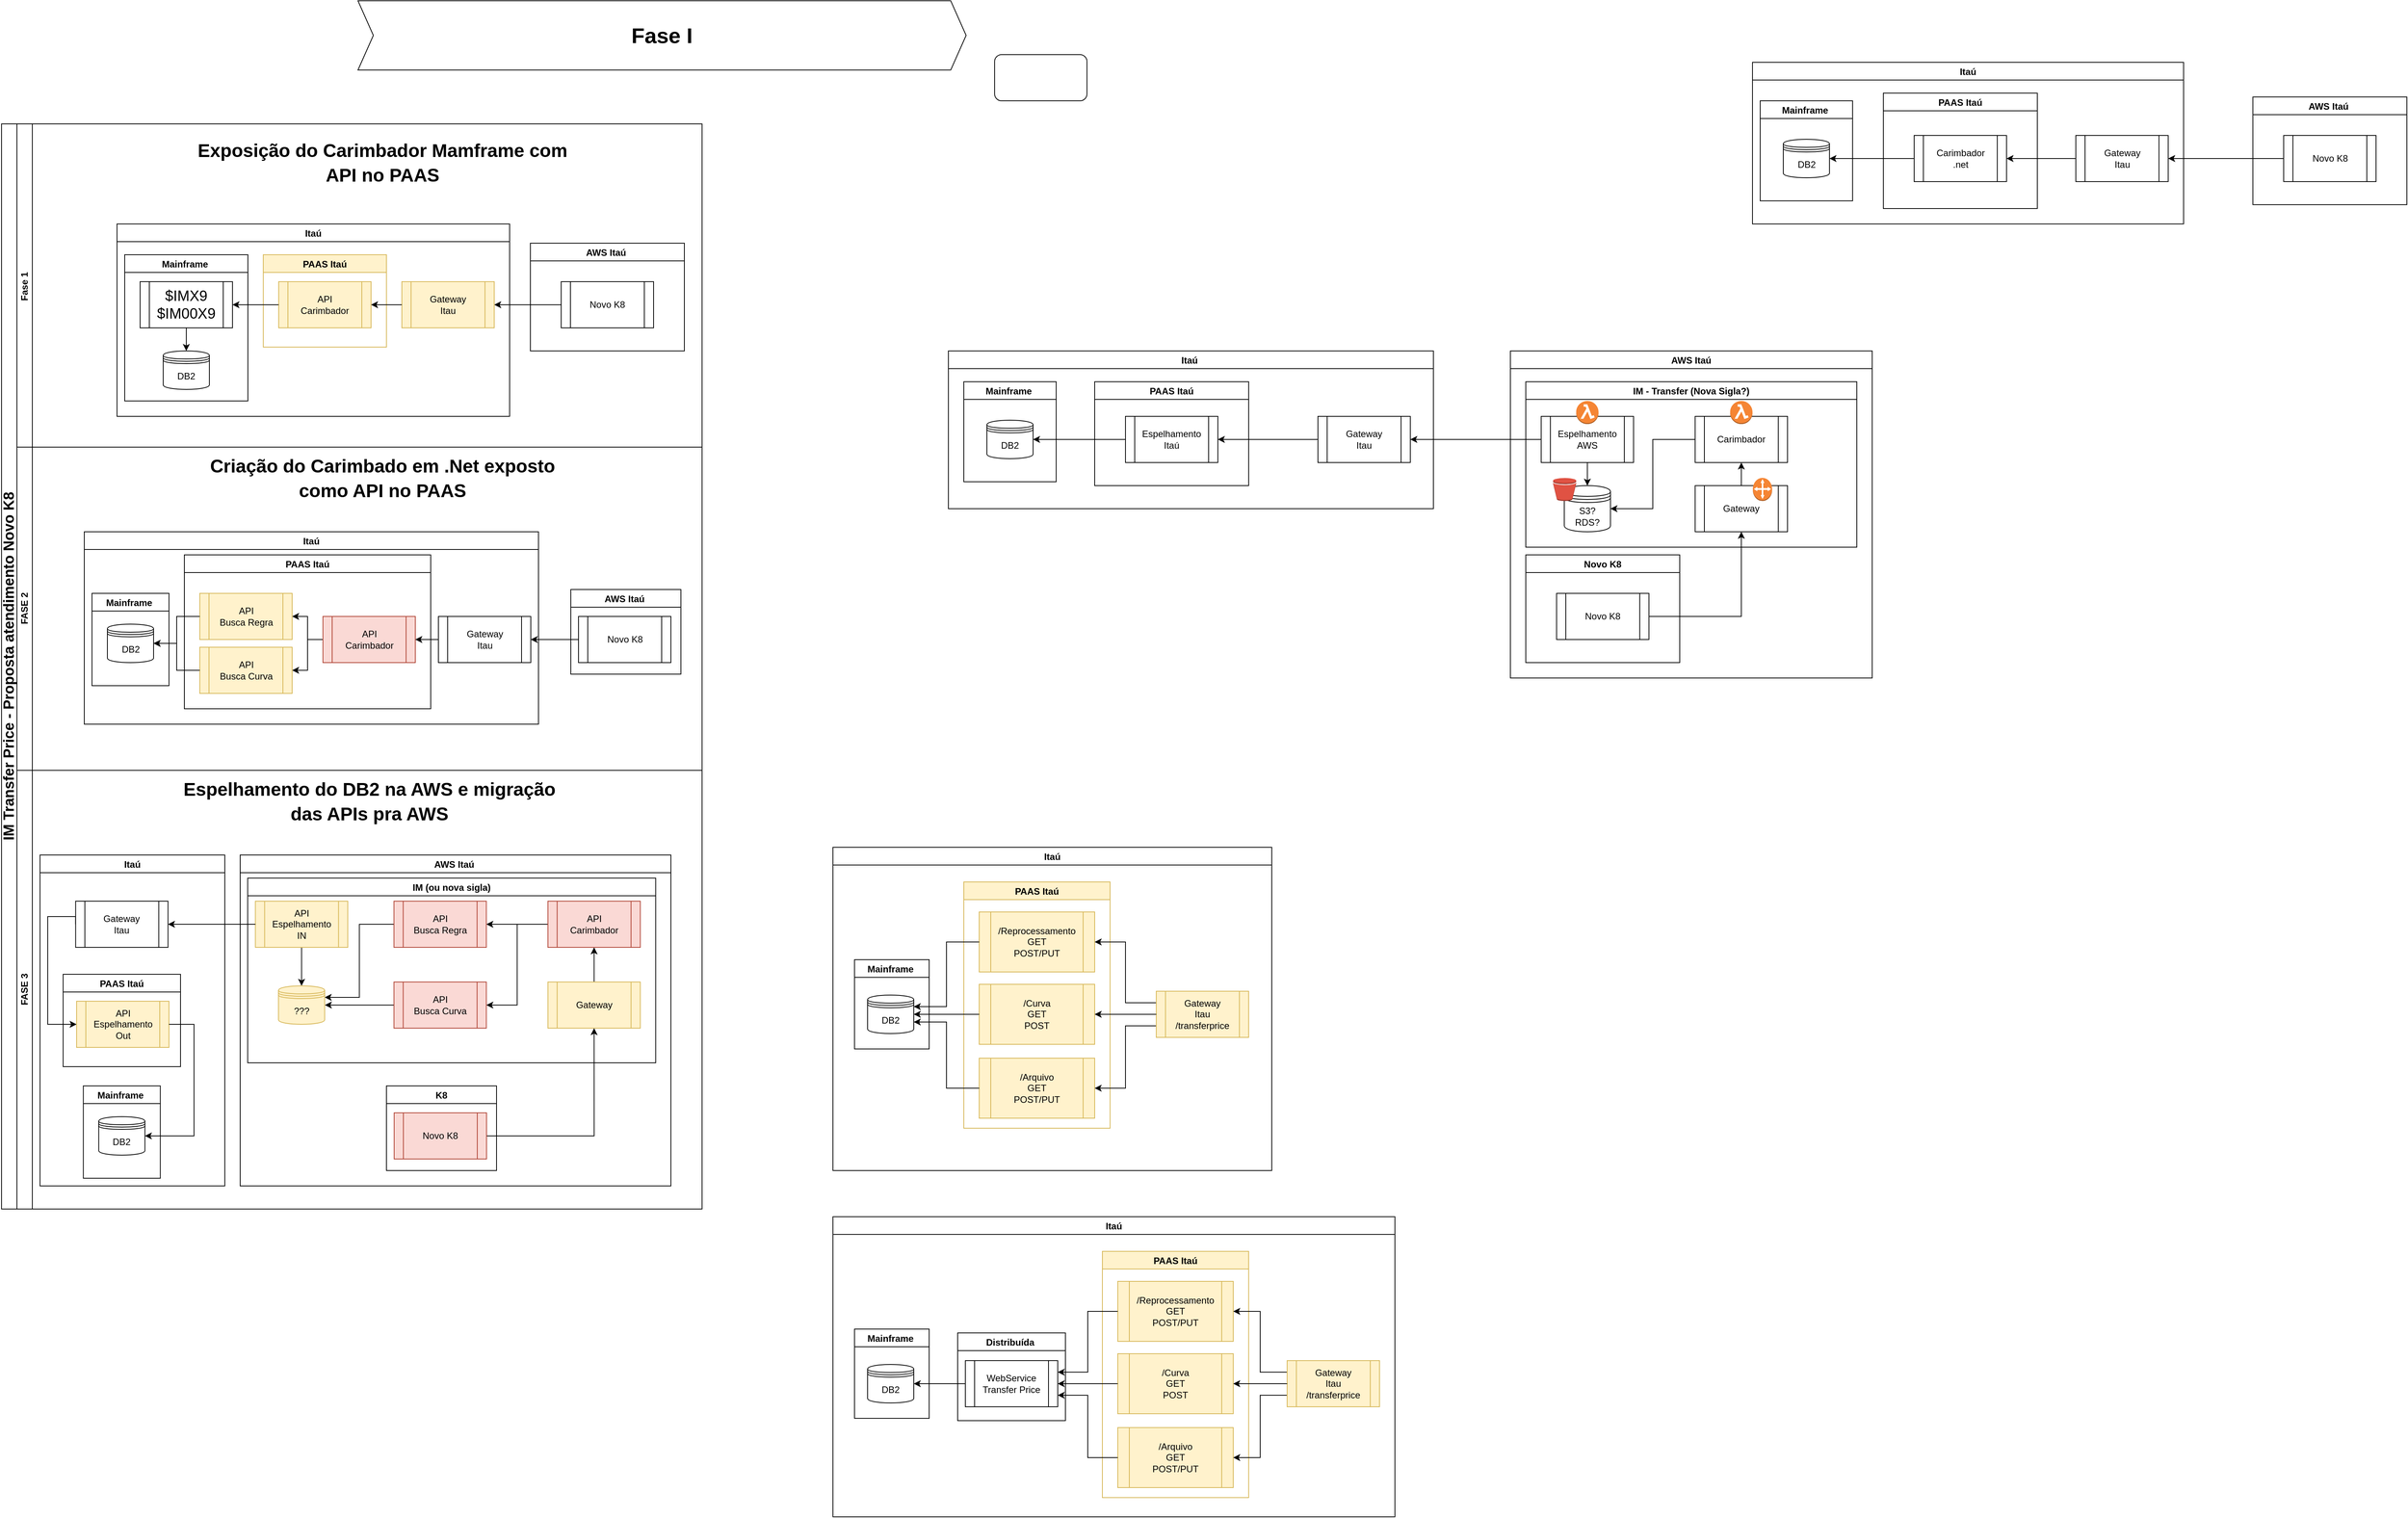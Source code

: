 <mxfile version="13.4.5" type="device"><diagram id="qxXj5DrUBGIvJtIGOTiP" name="Page-1"><mxGraphModel dx="2836" dy="815" grid="1" gridSize="10" guides="1" tooltips="1" connect="1" arrows="1" fold="1" page="1" pageScale="1" pageWidth="827" pageHeight="1169" math="0" shadow="0"><root><mxCell id="0"/><mxCell id="1" parent="0"/><mxCell id="ase-xZ_fW6Bz_fCMkM_F-23" style="edgeStyle=orthogonalEdgeStyle;rounded=0;orthogonalLoop=1;jettySize=auto;html=1;exitX=0;exitY=0.5;exitDx=0;exitDy=0;entryX=1;entryY=0.5;entryDx=0;entryDy=0;" parent="1" source="ase-xZ_fW6Bz_fCMkM_F-20" target="ase-xZ_fW6Bz_fCMkM_F-21" edge="1"><mxGeometry relative="1" as="geometry"/></mxCell><mxCell id="ase-xZ_fW6Bz_fCMkM_F-41" value="AWS Itaú" style="swimlane;" parent="1" vertex="1"><mxGeometry x="670" y="545" width="470" height="425" as="geometry"/></mxCell><mxCell id="ase-xZ_fW6Bz_fCMkM_F-19" value="IM - Transfer (Nova Sigla?)" style="swimlane;startSize=23;" parent="ase-xZ_fW6Bz_fCMkM_F-41" vertex="1"><mxGeometry x="20" y="40" width="430" height="215" as="geometry"/></mxCell><mxCell id="ase-xZ_fW6Bz_fCMkM_F-26" style="edgeStyle=orthogonalEdgeStyle;rounded=0;orthogonalLoop=1;jettySize=auto;html=1;exitX=0.5;exitY=1;exitDx=0;exitDy=0;entryX=0.5;entryY=0;entryDx=0;entryDy=0;" parent="ase-xZ_fW6Bz_fCMkM_F-19" source="ase-xZ_fW6Bz_fCMkM_F-20" target="ase-xZ_fW6Bz_fCMkM_F-22" edge="1"><mxGeometry relative="1" as="geometry"/></mxCell><mxCell id="ase-xZ_fW6Bz_fCMkM_F-20" value="Espelhamento&lt;br&gt;AWS" style="shape=process;whiteSpace=wrap;html=1;backgroundOutline=1;" parent="ase-xZ_fW6Bz_fCMkM_F-19" vertex="1"><mxGeometry x="20" y="45" width="120" height="60" as="geometry"/></mxCell><mxCell id="ase-xZ_fW6Bz_fCMkM_F-22" value="S3?&lt;br&gt;RDS?" style="shape=datastore;whiteSpace=wrap;html=1;" parent="ase-xZ_fW6Bz_fCMkM_F-19" vertex="1"><mxGeometry x="50" y="135" width="60" height="60" as="geometry"/></mxCell><mxCell id="ase-xZ_fW6Bz_fCMkM_F-28" style="edgeStyle=orthogonalEdgeStyle;rounded=0;orthogonalLoop=1;jettySize=auto;html=1;exitX=0;exitY=0.5;exitDx=0;exitDy=0;entryX=1;entryY=0.5;entryDx=0;entryDy=0;" parent="ase-xZ_fW6Bz_fCMkM_F-19" source="ase-xZ_fW6Bz_fCMkM_F-27" target="ase-xZ_fW6Bz_fCMkM_F-22" edge="1"><mxGeometry relative="1" as="geometry"/></mxCell><mxCell id="ase-xZ_fW6Bz_fCMkM_F-27" value="Carimbador" style="shape=process;whiteSpace=wrap;html=1;backgroundOutline=1;" parent="ase-xZ_fW6Bz_fCMkM_F-19" vertex="1"><mxGeometry x="220" y="45" width="120" height="60" as="geometry"/></mxCell><mxCell id="ase-xZ_fW6Bz_fCMkM_F-32" style="edgeStyle=orthogonalEdgeStyle;rounded=0;orthogonalLoop=1;jettySize=auto;html=1;exitX=0.5;exitY=0;exitDx=0;exitDy=0;entryX=0.5;entryY=1;entryDx=0;entryDy=0;" parent="ase-xZ_fW6Bz_fCMkM_F-19" source="ase-xZ_fW6Bz_fCMkM_F-31" target="ase-xZ_fW6Bz_fCMkM_F-27" edge="1"><mxGeometry relative="1" as="geometry"/></mxCell><mxCell id="ase-xZ_fW6Bz_fCMkM_F-31" value="Gateway" style="shape=process;whiteSpace=wrap;html=1;backgroundOutline=1;" parent="ase-xZ_fW6Bz_fCMkM_F-19" vertex="1"><mxGeometry x="220" y="135" width="120" height="60" as="geometry"/></mxCell><mxCell id="ase-xZ_fW6Bz_fCMkM_F-35" value="" style="outlineConnect=0;dashed=0;verticalLabelPosition=bottom;verticalAlign=top;align=center;html=1;shape=mxgraph.aws3.lambda_function;fillColor=#F58534;gradientColor=none;" parent="ase-xZ_fW6Bz_fCMkM_F-19" vertex="1"><mxGeometry x="65.5" y="25" width="29" height="30" as="geometry"/></mxCell><mxCell id="ase-xZ_fW6Bz_fCMkM_F-37" value="" style="outlineConnect=0;dashed=0;verticalLabelPosition=bottom;verticalAlign=top;align=center;html=1;shape=mxgraph.aws3.lambda_function;fillColor=#F58534;gradientColor=none;" parent="ase-xZ_fW6Bz_fCMkM_F-19" vertex="1"><mxGeometry x="265.5" y="25" width="29" height="30" as="geometry"/></mxCell><mxCell id="ase-xZ_fW6Bz_fCMkM_F-38" value="" style="outlineConnect=0;dashed=0;verticalLabelPosition=bottom;verticalAlign=top;align=center;html=1;shape=mxgraph.aws3.bucket;fillColor=#E05243;gradientColor=none;" parent="ase-xZ_fW6Bz_fCMkM_F-19" vertex="1"><mxGeometry x="35.5" y="125" width="30" height="30" as="geometry"/></mxCell><mxCell id="ase-xZ_fW6Bz_fCMkM_F-39" value="" style="outlineConnect=0;dashed=0;verticalLabelPosition=bottom;verticalAlign=top;align=center;html=1;shape=mxgraph.aws3.customer_gateway;fillColor=#F58534;gradientColor=none;" parent="ase-xZ_fW6Bz_fCMkM_F-19" vertex="1"><mxGeometry x="295" y="125" width="25" height="30" as="geometry"/></mxCell><mxCell id="ase-xZ_fW6Bz_fCMkM_F-29" value="Novo K8" style="swimlane;startSize=23;" parent="ase-xZ_fW6Bz_fCMkM_F-41" vertex="1"><mxGeometry x="20" y="265" width="200" height="140" as="geometry"/></mxCell><mxCell id="ase-xZ_fW6Bz_fCMkM_F-30" value="Novo K8" style="shape=process;whiteSpace=wrap;html=1;backgroundOutline=1;" parent="ase-xZ_fW6Bz_fCMkM_F-29" vertex="1"><mxGeometry x="40" y="50" width="120" height="60" as="geometry"/></mxCell><mxCell id="ase-xZ_fW6Bz_fCMkM_F-34" style="edgeStyle=orthogonalEdgeStyle;rounded=0;orthogonalLoop=1;jettySize=auto;html=1;exitX=1;exitY=0.5;exitDx=0;exitDy=0;entryX=0.5;entryY=1;entryDx=0;entryDy=0;" parent="ase-xZ_fW6Bz_fCMkM_F-41" source="ase-xZ_fW6Bz_fCMkM_F-30" target="ase-xZ_fW6Bz_fCMkM_F-31" edge="1"><mxGeometry relative="1" as="geometry"/></mxCell><mxCell id="ase-xZ_fW6Bz_fCMkM_F-42" value="Itaú " style="swimlane;" parent="1" vertex="1"><mxGeometry x="-60" y="545" width="630" height="205" as="geometry"/></mxCell><mxCell id="ase-xZ_fW6Bz_fCMkM_F-15" value="Mainframe " style="swimlane;" parent="ase-xZ_fW6Bz_fCMkM_F-42" vertex="1"><mxGeometry x="20" y="40" width="120" height="130" as="geometry"/></mxCell><mxCell id="ase-xZ_fW6Bz_fCMkM_F-16" value="DB2" style="shape=datastore;whiteSpace=wrap;html=1;" parent="ase-xZ_fW6Bz_fCMkM_F-15" vertex="1"><mxGeometry x="30" y="50" width="60" height="50" as="geometry"/></mxCell><mxCell id="ase-xZ_fW6Bz_fCMkM_F-17" value="PAAS Itaú" style="swimlane;" parent="ase-xZ_fW6Bz_fCMkM_F-42" vertex="1"><mxGeometry x="190" y="40" width="200" height="135" as="geometry"/></mxCell><mxCell id="ase-xZ_fW6Bz_fCMkM_F-18" value="Espelhamento&lt;br&gt;Itaú" style="shape=process;whiteSpace=wrap;html=1;backgroundOutline=1;" parent="ase-xZ_fW6Bz_fCMkM_F-17" vertex="1"><mxGeometry x="40" y="45" width="120" height="60" as="geometry"/></mxCell><mxCell id="ase-xZ_fW6Bz_fCMkM_F-24" style="edgeStyle=orthogonalEdgeStyle;rounded=0;orthogonalLoop=1;jettySize=auto;html=1;exitX=0;exitY=0.5;exitDx=0;exitDy=0;entryX=1;entryY=0.5;entryDx=0;entryDy=0;" parent="ase-xZ_fW6Bz_fCMkM_F-42" source="ase-xZ_fW6Bz_fCMkM_F-21" target="ase-xZ_fW6Bz_fCMkM_F-18" edge="1"><mxGeometry relative="1" as="geometry"/></mxCell><mxCell id="ase-xZ_fW6Bz_fCMkM_F-21" value="Gateway &lt;br&gt;Itau" style="shape=process;whiteSpace=wrap;html=1;backgroundOutline=1;" parent="ase-xZ_fW6Bz_fCMkM_F-42" vertex="1"><mxGeometry x="480" y="85" width="120" height="60" as="geometry"/></mxCell><mxCell id="ase-xZ_fW6Bz_fCMkM_F-25" style="edgeStyle=orthogonalEdgeStyle;rounded=0;orthogonalLoop=1;jettySize=auto;html=1;exitX=0;exitY=0.5;exitDx=0;exitDy=0;entryX=1;entryY=0.5;entryDx=0;entryDy=0;" parent="ase-xZ_fW6Bz_fCMkM_F-42" source="ase-xZ_fW6Bz_fCMkM_F-18" target="ase-xZ_fW6Bz_fCMkM_F-16" edge="1"><mxGeometry relative="1" as="geometry"/></mxCell><mxCell id="V8Vh7S_XapaVbMAvemUo-1" value="Fase I" style="shape=step;perimeter=stepPerimeter;whiteSpace=wrap;html=1;fixedSize=1;fontSize=28;fontStyle=1" vertex="1" parent="1"><mxGeometry x="-827" y="90" width="790" height="90" as="geometry"/></mxCell><mxCell id="V8Vh7S_XapaVbMAvemUo-7" value="" style="rounded=1;whiteSpace=wrap;html=1;fontSize=19;" vertex="1" parent="1"><mxGeometry y="160" width="120" height="60" as="geometry"/></mxCell><mxCell id="V8Vh7S_XapaVbMAvemUo-9" value="Itaú" style="swimlane;" vertex="1" parent="1"><mxGeometry x="984.5" y="170" width="560" height="210" as="geometry"><mxRectangle x="90" y="270" width="50" height="23" as="alternateBounds"/></mxGeometry></mxCell><mxCell id="V8Vh7S_XapaVbMAvemUo-10" value="Mainframe " style="swimlane;" vertex="1" parent="V8Vh7S_XapaVbMAvemUo-9"><mxGeometry x="10" y="50" width="120" height="130" as="geometry"/></mxCell><mxCell id="V8Vh7S_XapaVbMAvemUo-11" value="DB2" style="shape=datastore;whiteSpace=wrap;html=1;" vertex="1" parent="V8Vh7S_XapaVbMAvemUo-10"><mxGeometry x="30" y="50" width="60" height="50" as="geometry"/></mxCell><mxCell id="V8Vh7S_XapaVbMAvemUo-12" value="PAAS Itaú" style="swimlane;" vertex="1" parent="V8Vh7S_XapaVbMAvemUo-9"><mxGeometry x="170" y="40" width="200" height="150" as="geometry"/></mxCell><mxCell id="V8Vh7S_XapaVbMAvemUo-13" value="Carimbador &lt;br&gt;.net" style="shape=process;whiteSpace=wrap;html=1;backgroundOutline=1;" vertex="1" parent="V8Vh7S_XapaVbMAvemUo-12"><mxGeometry x="40" y="55" width="120" height="60" as="geometry"/></mxCell><mxCell id="V8Vh7S_XapaVbMAvemUo-14" style="edgeStyle=orthogonalEdgeStyle;rounded=0;orthogonalLoop=1;jettySize=auto;html=1;exitX=0;exitY=0.5;exitDx=0;exitDy=0;entryX=1;entryY=0.5;entryDx=0;entryDy=0;" edge="1" parent="V8Vh7S_XapaVbMAvemUo-9" source="V8Vh7S_XapaVbMAvemUo-13" target="V8Vh7S_XapaVbMAvemUo-11"><mxGeometry relative="1" as="geometry"/></mxCell><mxCell id="V8Vh7S_XapaVbMAvemUo-15" style="edgeStyle=orthogonalEdgeStyle;rounded=0;orthogonalLoop=1;jettySize=auto;html=1;exitX=0;exitY=0.5;exitDx=0;exitDy=0;" edge="1" parent="V8Vh7S_XapaVbMAvemUo-9" source="V8Vh7S_XapaVbMAvemUo-16" target="V8Vh7S_XapaVbMAvemUo-13"><mxGeometry relative="1" as="geometry"/></mxCell><mxCell id="V8Vh7S_XapaVbMAvemUo-16" value="Gateway &lt;br&gt;Itau" style="shape=process;whiteSpace=wrap;html=1;backgroundOutline=1;" vertex="1" parent="V8Vh7S_XapaVbMAvemUo-9"><mxGeometry x="420" y="95" width="120" height="60" as="geometry"/></mxCell><mxCell id="V8Vh7S_XapaVbMAvemUo-17" value="AWS Itaú " style="swimlane;startSize=23;" vertex="1" parent="1"><mxGeometry x="1634.5" y="215" width="200" height="140" as="geometry"/></mxCell><mxCell id="V8Vh7S_XapaVbMAvemUo-18" value="Novo K8" style="shape=process;whiteSpace=wrap;html=1;backgroundOutline=1;" vertex="1" parent="V8Vh7S_XapaVbMAvemUo-17"><mxGeometry x="40" y="50" width="120" height="60" as="geometry"/></mxCell><mxCell id="V8Vh7S_XapaVbMAvemUo-19" style="edgeStyle=orthogonalEdgeStyle;rounded=0;orthogonalLoop=1;jettySize=auto;html=1;exitX=0;exitY=0.5;exitDx=0;exitDy=0;entryX=1;entryY=0.5;entryDx=0;entryDy=0;" edge="1" source="V8Vh7S_XapaVbMAvemUo-18" target="V8Vh7S_XapaVbMAvemUo-16" parent="1"><mxGeometry relative="1" as="geometry"/></mxCell><mxCell id="V8Vh7S_XapaVbMAvemUo-3" value="IM Transfer Price - Proposta atendimento Novo K8" style="swimlane;html=1;childLayout=stackLayout;resizeParent=1;resizeParentMax=0;horizontal=0;startSize=20;horizontalStack=0;fontSize=19;" vertex="1" parent="1"><mxGeometry x="-1290" y="250" width="910" height="1410" as="geometry"><mxRectangle x="-650" y="200" width="40" height="480" as="alternateBounds"/></mxGeometry></mxCell><mxCell id="V8Vh7S_XapaVbMAvemUo-4" value="Fase 1&amp;nbsp;" style="swimlane;html=1;startSize=20;horizontal=0;" vertex="1" parent="V8Vh7S_XapaVbMAvemUo-3"><mxGeometry x="20" width="890" height="420" as="geometry"><mxRectangle x="20" width="950" height="20" as="alternateBounds"/></mxGeometry></mxCell><mxCell id="V8Vh7S_XapaVbMAvemUo-37" style="edgeStyle=orthogonalEdgeStyle;rounded=0;orthogonalLoop=1;jettySize=auto;html=1;exitX=0;exitY=0.5;exitDx=0;exitDy=0;entryX=1;entryY=0.5;entryDx=0;entryDy=0;" edge="1" source="V8Vh7S_XapaVbMAvemUo-39" target="V8Vh7S_XapaVbMAvemUo-41" parent="V8Vh7S_XapaVbMAvemUo-4"><mxGeometry relative="1" as="geometry"/></mxCell><mxCell id="V8Vh7S_XapaVbMAvemUo-50" value="&lt;font style=&quot;font-size: 24px&quot;&gt;&lt;span style=&quot;font-weight: 700 ; background-color: rgb(255 , 255 , 255)&quot;&gt;Exposição do Carimbador Mamframe&amp;nbsp;&lt;/span&gt;&lt;span style=&quot;font-weight: 700 ; background-color: rgb(255 , 255 , 255)&quot;&gt;com API no PAAS&lt;/span&gt;&lt;/font&gt;" style="text;html=1;strokeColor=none;fillColor=none;align=center;verticalAlign=middle;whiteSpace=wrap;rounded=0;fontSize=26;" vertex="1" parent="V8Vh7S_XapaVbMAvemUo-4"><mxGeometry x="220" y="40" width="510" height="20" as="geometry"/></mxCell><mxCell id="V8Vh7S_XapaVbMAvemUo-40" value="Itaú" style="swimlane;" vertex="1" parent="V8Vh7S_XapaVbMAvemUo-4"><mxGeometry x="130" y="130" width="510" height="250" as="geometry"><mxRectangle x="90" y="270" width="50" height="23" as="alternateBounds"/></mxGeometry></mxCell><mxCell id="V8Vh7S_XapaVbMAvemUo-41" value="Gateway &lt;br&gt;Itau" style="shape=process;whiteSpace=wrap;html=1;backgroundOutline=1;fillColor=#fff2cc;strokeColor=#d6b656;" vertex="1" parent="V8Vh7S_XapaVbMAvemUo-40"><mxGeometry x="370" y="75" width="120" height="60" as="geometry"/></mxCell><mxCell id="V8Vh7S_XapaVbMAvemUo-42" value="PAAS Itaú" style="swimlane;fillColor=#fff2cc;strokeColor=#d6b656;" vertex="1" parent="V8Vh7S_XapaVbMAvemUo-40"><mxGeometry x="190" y="40" width="160" height="120" as="geometry"/></mxCell><mxCell id="V8Vh7S_XapaVbMAvemUo-43" value="API &lt;br&gt;Carimbador" style="shape=process;whiteSpace=wrap;html=1;backgroundOutline=1;fillColor=#fff2cc;strokeColor=#d6b656;" vertex="1" parent="V8Vh7S_XapaVbMAvemUo-42"><mxGeometry x="20" y="35" width="120" height="60" as="geometry"/></mxCell><mxCell id="V8Vh7S_XapaVbMAvemUo-44" value="Mainframe " style="swimlane;" vertex="1" parent="V8Vh7S_XapaVbMAvemUo-40"><mxGeometry x="10" y="40" width="160" height="190" as="geometry"/></mxCell><mxCell id="V8Vh7S_XapaVbMAvemUo-45" style="edgeStyle=orthogonalEdgeStyle;rounded=0;orthogonalLoop=1;jettySize=auto;html=1;exitX=0.5;exitY=1;exitDx=0;exitDy=0;entryX=0.5;entryY=0;entryDx=0;entryDy=0;fontSize=19;" edge="1" parent="V8Vh7S_XapaVbMAvemUo-44" source="V8Vh7S_XapaVbMAvemUo-46" target="V8Vh7S_XapaVbMAvemUo-47"><mxGeometry relative="1" as="geometry"/></mxCell><mxCell id="V8Vh7S_XapaVbMAvemUo-46" value="$IMX9&lt;br&gt;$IM00X9" style="shape=process;whiteSpace=wrap;html=1;backgroundOutline=1;fontSize=19;" vertex="1" parent="V8Vh7S_XapaVbMAvemUo-44"><mxGeometry x="20" y="35" width="120" height="60" as="geometry"/></mxCell><mxCell id="V8Vh7S_XapaVbMAvemUo-47" value="DB2" style="shape=datastore;whiteSpace=wrap;html=1;" vertex="1" parent="V8Vh7S_XapaVbMAvemUo-44"><mxGeometry x="50" y="125" width="60" height="50" as="geometry"/></mxCell><mxCell id="V8Vh7S_XapaVbMAvemUo-48" style="edgeStyle=orthogonalEdgeStyle;rounded=0;orthogonalLoop=1;jettySize=auto;html=1;exitX=0;exitY=0.5;exitDx=0;exitDy=0;entryX=1;entryY=0.5;entryDx=0;entryDy=0;" edge="1" parent="V8Vh7S_XapaVbMAvemUo-40" source="V8Vh7S_XapaVbMAvemUo-43" target="V8Vh7S_XapaVbMAvemUo-46"><mxGeometry relative="1" as="geometry"/></mxCell><mxCell id="V8Vh7S_XapaVbMAvemUo-49" style="edgeStyle=orthogonalEdgeStyle;rounded=0;orthogonalLoop=1;jettySize=auto;html=1;exitX=0;exitY=0.5;exitDx=0;exitDy=0;" edge="1" parent="V8Vh7S_XapaVbMAvemUo-40" source="V8Vh7S_XapaVbMAvemUo-41" target="V8Vh7S_XapaVbMAvemUo-43"><mxGeometry relative="1" as="geometry"/></mxCell><mxCell id="V8Vh7S_XapaVbMAvemUo-38" value="AWS Itaú " style="swimlane;startSize=23;" vertex="1" parent="V8Vh7S_XapaVbMAvemUo-4"><mxGeometry x="667" y="155" width="200" height="140" as="geometry"/></mxCell><mxCell id="V8Vh7S_XapaVbMAvemUo-39" value="Novo K8" style="shape=process;whiteSpace=wrap;html=1;backgroundOutline=1;" vertex="1" parent="V8Vh7S_XapaVbMAvemUo-38"><mxGeometry x="40" y="50" width="120" height="60" as="geometry"/></mxCell><mxCell id="V8Vh7S_XapaVbMAvemUo-5" value="FASE 2" style="swimlane;html=1;startSize=20;horizontal=0;" vertex="1" parent="V8Vh7S_XapaVbMAvemUo-3"><mxGeometry x="20" y="420" width="890" height="420" as="geometry"/></mxCell><mxCell id="V8Vh7S_XapaVbMAvemUo-22" value="&lt;span style=&quot;font-size: 24px ; background-color: rgb(255 , 255 , 255)&quot;&gt;&lt;b&gt;Criação do Carimbado em .Net exposto como API no PAAS&lt;/b&gt;&lt;/span&gt;" style="text;html=1;strokeColor=none;fillColor=none;align=center;verticalAlign=middle;whiteSpace=wrap;rounded=0;fontSize=26;" vertex="1" parent="V8Vh7S_XapaVbMAvemUo-5"><mxGeometry x="220" y="30" width="510" height="20" as="geometry"/></mxCell><mxCell id="ase-xZ_fW6Bz_fCMkM_F-14" style="edgeStyle=orthogonalEdgeStyle;rounded=0;orthogonalLoop=1;jettySize=auto;html=1;exitX=0;exitY=0.5;exitDx=0;exitDy=0;entryX=1;entryY=0.5;entryDx=0;entryDy=0;" parent="V8Vh7S_XapaVbMAvemUo-5" source="ase-xZ_fW6Bz_fCMkM_F-13" target="ase-xZ_fW6Bz_fCMkM_F-9" edge="1"><mxGeometry relative="1" as="geometry"/></mxCell><mxCell id="ase-xZ_fW6Bz_fCMkM_F-11" value="Itaú" style="swimlane;" parent="V8Vh7S_XapaVbMAvemUo-5" vertex="1"><mxGeometry x="87.5" y="110" width="590" height="250" as="geometry"><mxRectangle x="90" y="270" width="50" height="23" as="alternateBounds"/></mxGeometry></mxCell><mxCell id="ase-xZ_fW6Bz_fCMkM_F-5" value="PAAS Itaú" style="swimlane;" parent="ase-xZ_fW6Bz_fCMkM_F-11" vertex="1"><mxGeometry x="130" y="30" width="320" height="200" as="geometry"/></mxCell><mxCell id="V8Vh7S_XapaVbMAvemUo-53" style="edgeStyle=orthogonalEdgeStyle;rounded=0;orthogonalLoop=1;jettySize=auto;html=1;entryX=1;entryY=0.5;entryDx=0;entryDy=0;fontSize=12;exitX=0;exitY=0.5;exitDx=0;exitDy=0;" edge="1" parent="ase-xZ_fW6Bz_fCMkM_F-5" source="ase-xZ_fW6Bz_fCMkM_F-1" target="V8Vh7S_XapaVbMAvemUo-51"><mxGeometry relative="1" as="geometry"><mxPoint x="160" y="110" as="sourcePoint"/></mxGeometry></mxCell><mxCell id="V8Vh7S_XapaVbMAvemUo-57" style="edgeStyle=orthogonalEdgeStyle;rounded=0;orthogonalLoop=1;jettySize=auto;html=1;exitX=0;exitY=0.5;exitDx=0;exitDy=0;entryX=1;entryY=0.5;entryDx=0;entryDy=0;fontSize=12;" edge="1" parent="ase-xZ_fW6Bz_fCMkM_F-5" source="ase-xZ_fW6Bz_fCMkM_F-1" target="V8Vh7S_XapaVbMAvemUo-52"><mxGeometry relative="1" as="geometry"/></mxCell><mxCell id="V8Vh7S_XapaVbMAvemUo-51" value="API&lt;br&gt;Busca Regra" style="shape=process;whiteSpace=wrap;html=1;backgroundOutline=1;fontSize=12;fillColor=#fff2cc;strokeColor=#d6b656;" vertex="1" parent="ase-xZ_fW6Bz_fCMkM_F-5"><mxGeometry x="20" y="50" width="120" height="60" as="geometry"/></mxCell><mxCell id="ase-xZ_fW6Bz_fCMkM_F-1" value="API &lt;br&gt;Carimbador" style="shape=process;whiteSpace=wrap;html=1;backgroundOutline=1;fillColor=#fad9d5;strokeColor=#ae4132;" parent="ase-xZ_fW6Bz_fCMkM_F-5" vertex="1"><mxGeometry x="180" y="80" width="120" height="60" as="geometry"/></mxCell><mxCell id="V8Vh7S_XapaVbMAvemUo-52" value="API&lt;br&gt;Busca Curva" style="shape=process;whiteSpace=wrap;html=1;backgroundOutline=1;fontSize=12;fillColor=#fff2cc;strokeColor=#d6b656;" vertex="1" parent="ase-xZ_fW6Bz_fCMkM_F-5"><mxGeometry x="20" y="120" width="120" height="60" as="geometry"/></mxCell><mxCell id="ase-xZ_fW6Bz_fCMkM_F-10" style="edgeStyle=orthogonalEdgeStyle;rounded=0;orthogonalLoop=1;jettySize=auto;html=1;exitX=0;exitY=0.5;exitDx=0;exitDy=0;entryX=1;entryY=0.5;entryDx=0;entryDy=0;" parent="ase-xZ_fW6Bz_fCMkM_F-11" source="ase-xZ_fW6Bz_fCMkM_F-9" target="ase-xZ_fW6Bz_fCMkM_F-1" edge="1"><mxGeometry relative="1" as="geometry"/></mxCell><mxCell id="ase-xZ_fW6Bz_fCMkM_F-4" value="Mainframe " style="swimlane;" parent="ase-xZ_fW6Bz_fCMkM_F-11" vertex="1"><mxGeometry x="10" y="80" width="100" height="120" as="geometry"/></mxCell><mxCell id="ase-xZ_fW6Bz_fCMkM_F-3" value="DB2" style="shape=datastore;whiteSpace=wrap;html=1;" parent="ase-xZ_fW6Bz_fCMkM_F-4" vertex="1"><mxGeometry x="20" y="40" width="60" height="50" as="geometry"/></mxCell><mxCell id="V8Vh7S_XapaVbMAvemUo-54" style="edgeStyle=orthogonalEdgeStyle;rounded=0;orthogonalLoop=1;jettySize=auto;html=1;exitX=0;exitY=0.5;exitDx=0;exitDy=0;entryX=1;entryY=0.5;entryDx=0;entryDy=0;fontSize=12;" edge="1" parent="ase-xZ_fW6Bz_fCMkM_F-11" source="V8Vh7S_XapaVbMAvemUo-51" target="ase-xZ_fW6Bz_fCMkM_F-3"><mxGeometry relative="1" as="geometry"/></mxCell><mxCell id="V8Vh7S_XapaVbMAvemUo-55" style="edgeStyle=orthogonalEdgeStyle;rounded=0;orthogonalLoop=1;jettySize=auto;html=1;exitX=0;exitY=0.5;exitDx=0;exitDy=0;fontSize=12;entryX=1;entryY=0.5;entryDx=0;entryDy=0;" edge="1" parent="ase-xZ_fW6Bz_fCMkM_F-11" source="V8Vh7S_XapaVbMAvemUo-52" target="ase-xZ_fW6Bz_fCMkM_F-3"><mxGeometry relative="1" as="geometry"><mxPoint x="70" y="140" as="targetPoint"/></mxGeometry></mxCell><mxCell id="ase-xZ_fW6Bz_fCMkM_F-9" value="Gateway &lt;br&gt;Itau" style="shape=process;whiteSpace=wrap;html=1;backgroundOutline=1;" parent="ase-xZ_fW6Bz_fCMkM_F-11" vertex="1"><mxGeometry x="460" y="110" width="120" height="60" as="geometry"/></mxCell><mxCell id="ase-xZ_fW6Bz_fCMkM_F-12" value="AWS Itaú " style="swimlane;startSize=23;" parent="V8Vh7S_XapaVbMAvemUo-5" vertex="1"><mxGeometry x="719.5" y="185" width="143" height="110" as="geometry"/></mxCell><mxCell id="ase-xZ_fW6Bz_fCMkM_F-13" value="Novo K8" style="shape=process;whiteSpace=wrap;html=1;backgroundOutline=1;" parent="ase-xZ_fW6Bz_fCMkM_F-12" vertex="1"><mxGeometry x="10" y="35" width="120" height="60" as="geometry"/></mxCell><mxCell id="V8Vh7S_XapaVbMAvemUo-6" value="FASE 3" style="swimlane;html=1;startSize=20;horizontal=0;" vertex="1" parent="V8Vh7S_XapaVbMAvemUo-3"><mxGeometry x="20" y="840" width="890" height="570" as="geometry"/></mxCell><mxCell id="V8Vh7S_XapaVbMAvemUo-58" value="&lt;span style=&quot;font-size: 24px ; background-color: rgb(255 , 255 , 255)&quot;&gt;&lt;b&gt;Espelhamento do DB2 na AWS e migração das APIs pra AWS&lt;/b&gt;&lt;/span&gt;" style="text;html=1;strokeColor=none;fillColor=none;align=center;verticalAlign=middle;whiteSpace=wrap;rounded=0;fontSize=26;" vertex="1" parent="V8Vh7S_XapaVbMAvemUo-6"><mxGeometry x="202.5" y="30" width="510" height="20" as="geometry"/></mxCell><mxCell id="V8Vh7S_XapaVbMAvemUo-85" value="AWS Itaú " style="swimlane;startSize=23;" vertex="1" parent="V8Vh7S_XapaVbMAvemUo-6"><mxGeometry x="290" y="110" width="559.5" height="430" as="geometry"/></mxCell><mxCell id="V8Vh7S_XapaVbMAvemUo-75" value="IM (ou nova sigla)" style="swimlane;startSize=23;" vertex="1" parent="V8Vh7S_XapaVbMAvemUo-85"><mxGeometry x="9.75" y="30" width="530" height="240" as="geometry"/></mxCell><mxCell id="V8Vh7S_XapaVbMAvemUo-82" style="edgeStyle=orthogonalEdgeStyle;rounded=0;orthogonalLoop=1;jettySize=auto;html=1;entryX=1;entryY=0.5;entryDx=0;entryDy=0;fontSize=12;exitX=0;exitY=0.5;exitDx=0;exitDy=0;" edge="1" source="V8Vh7S_XapaVbMAvemUo-78" target="V8Vh7S_XapaVbMAvemUo-79" parent="V8Vh7S_XapaVbMAvemUo-75"><mxGeometry relative="1" as="geometry"><mxPoint x="1194" y="-1065" as="sourcePoint"/></mxGeometry></mxCell><mxCell id="V8Vh7S_XapaVbMAvemUo-81" style="edgeStyle=orthogonalEdgeStyle;rounded=0;orthogonalLoop=1;jettySize=auto;html=1;exitX=0;exitY=0.5;exitDx=0;exitDy=0;entryX=1;entryY=0.5;entryDx=0;entryDy=0;fontSize=12;" edge="1" source="V8Vh7S_XapaVbMAvemUo-78" target="V8Vh7S_XapaVbMAvemUo-80" parent="V8Vh7S_XapaVbMAvemUo-75"><mxGeometry relative="1" as="geometry"/></mxCell><mxCell id="V8Vh7S_XapaVbMAvemUo-87" style="edgeStyle=orthogonalEdgeStyle;rounded=0;orthogonalLoop=1;jettySize=auto;html=1;exitX=0.5;exitY=0;exitDx=0;exitDy=0;fontSize=12;entryX=0.5;entryY=1;entryDx=0;entryDy=0;" edge="1" parent="V8Vh7S_XapaVbMAvemUo-75" source="V8Vh7S_XapaVbMAvemUo-77" target="V8Vh7S_XapaVbMAvemUo-78"><mxGeometry relative="1" as="geometry"/></mxCell><mxCell id="V8Vh7S_XapaVbMAvemUo-92" style="edgeStyle=orthogonalEdgeStyle;rounded=0;orthogonalLoop=1;jettySize=auto;html=1;exitX=0.5;exitY=1;exitDx=0;exitDy=0;entryX=0.5;entryY=0;entryDx=0;entryDy=0;fontSize=12;" edge="1" parent="V8Vh7S_XapaVbMAvemUo-75" source="V8Vh7S_XapaVbMAvemUo-90" target="V8Vh7S_XapaVbMAvemUo-89"><mxGeometry relative="1" as="geometry"/></mxCell><mxCell id="V8Vh7S_XapaVbMAvemUo-90" value="API&lt;br&gt;Espelhamento&lt;br&gt;IN" style="shape=process;whiteSpace=wrap;html=1;backgroundOutline=1;fillColor=#fff2cc;strokeColor=#d6b656;" vertex="1" parent="V8Vh7S_XapaVbMAvemUo-75"><mxGeometry x="10" y="30" width="120" height="60" as="geometry"/></mxCell><mxCell id="V8Vh7S_XapaVbMAvemUo-97" style="edgeStyle=orthogonalEdgeStyle;rounded=0;orthogonalLoop=1;jettySize=auto;html=1;exitX=0;exitY=0.5;exitDx=0;exitDy=0;entryX=1;entryY=0.3;entryDx=0;entryDy=0;fontSize=12;" edge="1" parent="V8Vh7S_XapaVbMAvemUo-75" source="V8Vh7S_XapaVbMAvemUo-79" target="V8Vh7S_XapaVbMAvemUo-89"><mxGeometry relative="1" as="geometry"/></mxCell><mxCell id="V8Vh7S_XapaVbMAvemUo-79" value="API&lt;br&gt;Busca Regra" style="shape=process;whiteSpace=wrap;html=1;backgroundOutline=1;fontSize=12;fillColor=#fad9d5;strokeColor=#ae4132;" vertex="1" parent="V8Vh7S_XapaVbMAvemUo-75"><mxGeometry x="190" y="30" width="120" height="60" as="geometry"/></mxCell><mxCell id="V8Vh7S_XapaVbMAvemUo-78" value="API &lt;br&gt;Carimbador" style="shape=process;whiteSpace=wrap;html=1;backgroundOutline=1;fillColor=#fad9d5;strokeColor=#ae4132;" vertex="1" parent="V8Vh7S_XapaVbMAvemUo-75"><mxGeometry x="390" y="30" width="120" height="60" as="geometry"/></mxCell><mxCell id="V8Vh7S_XapaVbMAvemUo-96" style="edgeStyle=orthogonalEdgeStyle;rounded=0;orthogonalLoop=1;jettySize=auto;html=1;exitX=0;exitY=0.5;exitDx=0;exitDy=0;fontSize=12;" edge="1" parent="V8Vh7S_XapaVbMAvemUo-75" source="V8Vh7S_XapaVbMAvemUo-80"><mxGeometry relative="1" as="geometry"><mxPoint x="100.25" y="165" as="targetPoint"/></mxGeometry></mxCell><mxCell id="V8Vh7S_XapaVbMAvemUo-77" value="Gateway" style="shape=process;whiteSpace=wrap;html=1;backgroundOutline=1;fillColor=#fff2cc;strokeColor=#d6b656;" vertex="1" parent="V8Vh7S_XapaVbMAvemUo-75"><mxGeometry x="390" y="135" width="120" height="60" as="geometry"/></mxCell><mxCell id="V8Vh7S_XapaVbMAvemUo-89" value="???" style="shape=datastore;whiteSpace=wrap;html=1;fontSize=12;fillColor=#fff2cc;strokeColor=#d6b656;" vertex="1" parent="V8Vh7S_XapaVbMAvemUo-75"><mxGeometry x="40" y="140" width="60" height="50" as="geometry"/></mxCell><mxCell id="V8Vh7S_XapaVbMAvemUo-80" value="API&lt;br&gt;Busca Curva" style="shape=process;whiteSpace=wrap;html=1;backgroundOutline=1;fontSize=12;fillColor=#fad9d5;strokeColor=#ae4132;" vertex="1" parent="V8Vh7S_XapaVbMAvemUo-75"><mxGeometry x="190" y="135" width="120" height="60" as="geometry"/></mxCell><mxCell id="V8Vh7S_XapaVbMAvemUo-95" style="edgeStyle=orthogonalEdgeStyle;rounded=0;orthogonalLoop=1;jettySize=auto;html=1;exitX=1;exitY=0.5;exitDx=0;exitDy=0;entryX=0.5;entryY=1;entryDx=0;entryDy=0;fontSize=12;" edge="1" parent="V8Vh7S_XapaVbMAvemUo-85" source="V8Vh7S_XapaVbMAvemUo-74" target="V8Vh7S_XapaVbMAvemUo-77"><mxGeometry relative="1" as="geometry"/></mxCell><mxCell id="V8Vh7S_XapaVbMAvemUo-73" value="K8" style="swimlane;startSize=23;" vertex="1" parent="V8Vh7S_XapaVbMAvemUo-85"><mxGeometry x="190" y="300" width="143" height="110" as="geometry"/></mxCell><mxCell id="V8Vh7S_XapaVbMAvemUo-74" value="Novo K8" style="shape=process;whiteSpace=wrap;html=1;backgroundOutline=1;fillColor=#fad9d5;strokeColor=#ae4132;" vertex="1" parent="V8Vh7S_XapaVbMAvemUo-73"><mxGeometry x="10" y="35" width="120" height="60" as="geometry"/></mxCell><mxCell id="V8Vh7S_XapaVbMAvemUo-60" value="Itaú" style="swimlane;" vertex="1" parent="V8Vh7S_XapaVbMAvemUo-6"><mxGeometry x="30" y="110" width="240" height="430" as="geometry"><mxRectangle x="90" y="270" width="50" height="23" as="alternateBounds"/></mxGeometry></mxCell><mxCell id="V8Vh7S_XapaVbMAvemUo-67" style="edgeStyle=orthogonalEdgeStyle;rounded=0;orthogonalLoop=1;jettySize=auto;html=1;exitX=0;exitY=0.5;exitDx=0;exitDy=0;entryX=0;entryY=0.5;entryDx=0;entryDy=0;" edge="1" parent="V8Vh7S_XapaVbMAvemUo-60" source="V8Vh7S_XapaVbMAvemUo-72" target="V8Vh7S_XapaVbMAvemUo-64"><mxGeometry relative="1" as="geometry"><mxPoint x="430" y="140" as="targetPoint"/><Array as="points"><mxPoint x="10" y="80"/><mxPoint x="10" y="220"/></Array></mxGeometry></mxCell><mxCell id="V8Vh7S_XapaVbMAvemUo-72" value="Gateway &lt;br&gt;Itau" style="shape=process;whiteSpace=wrap;html=1;backgroundOutline=1;" vertex="1" parent="V8Vh7S_XapaVbMAvemUo-60"><mxGeometry x="46.25" y="60" width="120" height="60" as="geometry"/></mxCell><mxCell id="V8Vh7S_XapaVbMAvemUo-61" value="PAAS Itaú" style="swimlane;" vertex="1" parent="V8Vh7S_XapaVbMAvemUo-60"><mxGeometry x="30" y="155" width="152.5" height="120" as="geometry"/></mxCell><mxCell id="V8Vh7S_XapaVbMAvemUo-64" value="API&lt;br&gt;Espelhamento Out" style="shape=process;whiteSpace=wrap;html=1;backgroundOutline=1;fontSize=12;fillColor=#fff2cc;strokeColor=#d6b656;" vertex="1" parent="V8Vh7S_XapaVbMAvemUo-61"><mxGeometry x="17.5" y="35" width="120" height="60" as="geometry"/></mxCell><mxCell id="V8Vh7S_XapaVbMAvemUo-68" value="Mainframe " style="swimlane;" vertex="1" parent="V8Vh7S_XapaVbMAvemUo-60"><mxGeometry x="56.25" y="300" width="100" height="120" as="geometry"/></mxCell><mxCell id="V8Vh7S_XapaVbMAvemUo-69" value="DB2" style="shape=datastore;whiteSpace=wrap;html=1;" vertex="1" parent="V8Vh7S_XapaVbMAvemUo-68"><mxGeometry x="20" y="40" width="60" height="50" as="geometry"/></mxCell><mxCell id="V8Vh7S_XapaVbMAvemUo-84" style="edgeStyle=orthogonalEdgeStyle;rounded=0;orthogonalLoop=1;jettySize=auto;html=1;exitX=1;exitY=0.5;exitDx=0;exitDy=0;entryX=1;entryY=0.5;entryDx=0;entryDy=0;fontSize=12;" edge="1" parent="V8Vh7S_XapaVbMAvemUo-60" source="V8Vh7S_XapaVbMAvemUo-64" target="V8Vh7S_XapaVbMAvemUo-69"><mxGeometry relative="1" as="geometry"><Array as="points"><mxPoint x="200" y="220"/><mxPoint x="200" y="365"/></Array></mxGeometry></mxCell><mxCell id="V8Vh7S_XapaVbMAvemUo-91" style="edgeStyle=orthogonalEdgeStyle;rounded=0;orthogonalLoop=1;jettySize=auto;html=1;exitX=0;exitY=0.5;exitDx=0;exitDy=0;entryX=1;entryY=0.5;entryDx=0;entryDy=0;fontSize=12;" edge="1" parent="V8Vh7S_XapaVbMAvemUo-6" source="V8Vh7S_XapaVbMAvemUo-90" target="V8Vh7S_XapaVbMAvemUo-72"><mxGeometry relative="1" as="geometry"/></mxCell><mxCell id="V8Vh7S_XapaVbMAvemUo-98" value="Itaú" style="swimlane;" vertex="1" parent="1"><mxGeometry x="-210" y="1190" width="570" height="420" as="geometry"><mxRectangle x="90" y="270" width="50" height="23" as="alternateBounds"/></mxGeometry></mxCell><mxCell id="V8Vh7S_XapaVbMAvemUo-108" value="PAAS Itaú" style="swimlane;fillColor=#fff2cc;strokeColor=#d6b656;" vertex="1" parent="V8Vh7S_XapaVbMAvemUo-98"><mxGeometry x="170" y="45" width="190" height="320" as="geometry"/></mxCell><mxCell id="V8Vh7S_XapaVbMAvemUo-109" value="/Reprocessamento&lt;br&gt;GET&lt;br&gt;POST/PUT" style="shape=process;whiteSpace=wrap;html=1;backgroundOutline=1;fillColor=#fff2cc;strokeColor=#d6b656;" vertex="1" parent="V8Vh7S_XapaVbMAvemUo-108"><mxGeometry x="20" y="39" width="150" height="78" as="geometry"/></mxCell><mxCell id="V8Vh7S_XapaVbMAvemUo-117" value="/Curva&lt;br&gt;GET&lt;br&gt;POST" style="shape=process;whiteSpace=wrap;html=1;backgroundOutline=1;fillColor=#fff2cc;strokeColor=#d6b656;" vertex="1" parent="V8Vh7S_XapaVbMAvemUo-108"><mxGeometry x="20" y="133" width="150" height="78" as="geometry"/></mxCell><mxCell id="V8Vh7S_XapaVbMAvemUo-118" value="/Arquivo&lt;br&gt;GET&lt;br&gt;POST/PUT" style="shape=process;whiteSpace=wrap;html=1;backgroundOutline=1;fillColor=#fff2cc;strokeColor=#d6b656;" vertex="1" parent="V8Vh7S_XapaVbMAvemUo-108"><mxGeometry x="20" y="229" width="150" height="78" as="geometry"/></mxCell><mxCell id="V8Vh7S_XapaVbMAvemUo-110" value="Mainframe " style="swimlane;" vertex="1" parent="V8Vh7S_XapaVbMAvemUo-98"><mxGeometry x="28" y="146" width="97" height="116" as="geometry"/></mxCell><mxCell id="V8Vh7S_XapaVbMAvemUo-113" value="DB2" style="shape=datastore;whiteSpace=wrap;html=1;" vertex="1" parent="V8Vh7S_XapaVbMAvemUo-110"><mxGeometry x="17" y="46" width="60" height="50" as="geometry"/></mxCell><mxCell id="V8Vh7S_XapaVbMAvemUo-119" style="edgeStyle=orthogonalEdgeStyle;rounded=0;orthogonalLoop=1;jettySize=auto;html=1;exitX=0;exitY=0.25;exitDx=0;exitDy=0;entryX=1;entryY=0.5;entryDx=0;entryDy=0;fontSize=12;" edge="1" parent="V8Vh7S_XapaVbMAvemUo-98" source="V8Vh7S_XapaVbMAvemUo-115" target="V8Vh7S_XapaVbMAvemUo-109"><mxGeometry relative="1" as="geometry"/></mxCell><mxCell id="V8Vh7S_XapaVbMAvemUo-120" style="edgeStyle=orthogonalEdgeStyle;rounded=0;orthogonalLoop=1;jettySize=auto;html=1;exitX=0;exitY=0.75;exitDx=0;exitDy=0;entryX=1;entryY=0.5;entryDx=0;entryDy=0;fontSize=12;" edge="1" parent="V8Vh7S_XapaVbMAvemUo-98" source="V8Vh7S_XapaVbMAvemUo-115" target="V8Vh7S_XapaVbMAvemUo-118"><mxGeometry relative="1" as="geometry"/></mxCell><mxCell id="V8Vh7S_XapaVbMAvemUo-115" value="Gateway &lt;br&gt;Itau&lt;br&gt;/transferprice" style="shape=process;whiteSpace=wrap;html=1;backgroundOutline=1;fillColor=#fff2cc;strokeColor=#d6b656;" vertex="1" parent="V8Vh7S_XapaVbMAvemUo-98"><mxGeometry x="420" y="187" width="120" height="60" as="geometry"/></mxCell><mxCell id="V8Vh7S_XapaVbMAvemUo-116" style="edgeStyle=orthogonalEdgeStyle;rounded=0;orthogonalLoop=1;jettySize=auto;html=1;exitX=0;exitY=0.5;exitDx=0;exitDy=0;entryX=1;entryY=0.5;entryDx=0;entryDy=0;" edge="1" source="V8Vh7S_XapaVbMAvemUo-115" target="V8Vh7S_XapaVbMAvemUo-117" parent="V8Vh7S_XapaVbMAvemUo-98"><mxGeometry relative="1" as="geometry"/></mxCell><mxCell id="V8Vh7S_XapaVbMAvemUo-121" style="edgeStyle=orthogonalEdgeStyle;rounded=0;orthogonalLoop=1;jettySize=auto;html=1;exitX=0;exitY=0.5;exitDx=0;exitDy=0;entryX=1;entryY=0.3;entryDx=0;entryDy=0;fontSize=12;" edge="1" parent="V8Vh7S_XapaVbMAvemUo-98" source="V8Vh7S_XapaVbMAvemUo-109" target="V8Vh7S_XapaVbMAvemUo-113"><mxGeometry relative="1" as="geometry"/></mxCell><mxCell id="V8Vh7S_XapaVbMAvemUo-122" style="edgeStyle=orthogonalEdgeStyle;rounded=0;orthogonalLoop=1;jettySize=auto;html=1;exitX=0;exitY=0.5;exitDx=0;exitDy=0;entryX=1;entryY=0.5;entryDx=0;entryDy=0;fontSize=12;" edge="1" parent="V8Vh7S_XapaVbMAvemUo-98" source="V8Vh7S_XapaVbMAvemUo-117" target="V8Vh7S_XapaVbMAvemUo-113"><mxGeometry relative="1" as="geometry"/></mxCell><mxCell id="V8Vh7S_XapaVbMAvemUo-123" style="edgeStyle=orthogonalEdgeStyle;rounded=0;orthogonalLoop=1;jettySize=auto;html=1;exitX=0;exitY=0.5;exitDx=0;exitDy=0;entryX=1;entryY=0.7;entryDx=0;entryDy=0;fontSize=12;" edge="1" parent="V8Vh7S_XapaVbMAvemUo-98" source="V8Vh7S_XapaVbMAvemUo-118" target="V8Vh7S_XapaVbMAvemUo-113"><mxGeometry relative="1" as="geometry"/></mxCell><mxCell id="V8Vh7S_XapaVbMAvemUo-124" value="Itaú" style="swimlane;" vertex="1" parent="1"><mxGeometry x="-210" y="1670" width="730" height="390" as="geometry"><mxRectangle x="90" y="270" width="50" height="23" as="alternateBounds"/></mxGeometry></mxCell><mxCell id="V8Vh7S_XapaVbMAvemUo-125" value="PAAS Itaú" style="swimlane;fillColor=#fff2cc;strokeColor=#d6b656;" vertex="1" parent="V8Vh7S_XapaVbMAvemUo-124"><mxGeometry x="350" y="45" width="190" height="320" as="geometry"/></mxCell><mxCell id="V8Vh7S_XapaVbMAvemUo-126" value="/Reprocessamento&lt;br&gt;GET&lt;br&gt;POST/PUT" style="shape=process;whiteSpace=wrap;html=1;backgroundOutline=1;fillColor=#fff2cc;strokeColor=#d6b656;" vertex="1" parent="V8Vh7S_XapaVbMAvemUo-125"><mxGeometry x="20" y="39" width="150" height="78" as="geometry"/></mxCell><mxCell id="V8Vh7S_XapaVbMAvemUo-127" value="/Curva&lt;br&gt;GET&lt;br&gt;POST" style="shape=process;whiteSpace=wrap;html=1;backgroundOutline=1;fillColor=#fff2cc;strokeColor=#d6b656;" vertex="1" parent="V8Vh7S_XapaVbMAvemUo-125"><mxGeometry x="20" y="133" width="150" height="78" as="geometry"/></mxCell><mxCell id="V8Vh7S_XapaVbMAvemUo-128" value="/Arquivo&lt;br&gt;GET&lt;br&gt;POST/PUT" style="shape=process;whiteSpace=wrap;html=1;backgroundOutline=1;fillColor=#fff2cc;strokeColor=#d6b656;" vertex="1" parent="V8Vh7S_XapaVbMAvemUo-125"><mxGeometry x="20" y="229" width="150" height="78" as="geometry"/></mxCell><mxCell id="V8Vh7S_XapaVbMAvemUo-129" value="Mainframe " style="swimlane;" vertex="1" parent="V8Vh7S_XapaVbMAvemUo-124"><mxGeometry x="28" y="146" width="97" height="116" as="geometry"/></mxCell><mxCell id="V8Vh7S_XapaVbMAvemUo-130" value="DB2" style="shape=datastore;whiteSpace=wrap;html=1;" vertex="1" parent="V8Vh7S_XapaVbMAvemUo-129"><mxGeometry x="17" y="46" width="60" height="50" as="geometry"/></mxCell><mxCell id="V8Vh7S_XapaVbMAvemUo-131" style="edgeStyle=orthogonalEdgeStyle;rounded=0;orthogonalLoop=1;jettySize=auto;html=1;exitX=0;exitY=0.25;exitDx=0;exitDy=0;entryX=1;entryY=0.5;entryDx=0;entryDy=0;fontSize=12;" edge="1" parent="V8Vh7S_XapaVbMAvemUo-124" source="V8Vh7S_XapaVbMAvemUo-133" target="V8Vh7S_XapaVbMAvemUo-126"><mxGeometry relative="1" as="geometry"/></mxCell><mxCell id="V8Vh7S_XapaVbMAvemUo-132" style="edgeStyle=orthogonalEdgeStyle;rounded=0;orthogonalLoop=1;jettySize=auto;html=1;exitX=0;exitY=0.75;exitDx=0;exitDy=0;entryX=1;entryY=0.5;entryDx=0;entryDy=0;fontSize=12;" edge="1" parent="V8Vh7S_XapaVbMAvemUo-124" source="V8Vh7S_XapaVbMAvemUo-133" target="V8Vh7S_XapaVbMAvemUo-128"><mxGeometry relative="1" as="geometry"/></mxCell><mxCell id="V8Vh7S_XapaVbMAvemUo-133" value="Gateway &lt;br&gt;Itau&lt;br&gt;/transferprice" style="shape=process;whiteSpace=wrap;html=1;backgroundOutline=1;fillColor=#fff2cc;strokeColor=#d6b656;" vertex="1" parent="V8Vh7S_XapaVbMAvemUo-124"><mxGeometry x="590" y="187" width="120" height="60" as="geometry"/></mxCell><mxCell id="V8Vh7S_XapaVbMAvemUo-134" style="edgeStyle=orthogonalEdgeStyle;rounded=0;orthogonalLoop=1;jettySize=auto;html=1;exitX=0;exitY=0.5;exitDx=0;exitDy=0;entryX=1;entryY=0.5;entryDx=0;entryDy=0;" edge="1" parent="V8Vh7S_XapaVbMAvemUo-124" source="V8Vh7S_XapaVbMAvemUo-133" target="V8Vh7S_XapaVbMAvemUo-127"><mxGeometry relative="1" as="geometry"/></mxCell><mxCell id="V8Vh7S_XapaVbMAvemUo-138" value="Distribuída " style="swimlane;" vertex="1" parent="V8Vh7S_XapaVbMAvemUo-124"><mxGeometry x="162" y="151" width="140" height="114" as="geometry"/></mxCell><mxCell id="V8Vh7S_XapaVbMAvemUo-140" value="WebService&lt;br&gt;Transfer Price" style="shape=process;whiteSpace=wrap;html=1;backgroundOutline=1;fontSize=12;" vertex="1" parent="V8Vh7S_XapaVbMAvemUo-138"><mxGeometry x="10" y="36" width="120" height="60" as="geometry"/></mxCell><mxCell id="V8Vh7S_XapaVbMAvemUo-141" style="edgeStyle=orthogonalEdgeStyle;rounded=0;orthogonalLoop=1;jettySize=auto;html=1;exitX=0;exitY=0.5;exitDx=0;exitDy=0;entryX=1;entryY=0.5;entryDx=0;entryDy=0;fontSize=12;" edge="1" parent="V8Vh7S_XapaVbMAvemUo-124" source="V8Vh7S_XapaVbMAvemUo-140" target="V8Vh7S_XapaVbMAvemUo-130"><mxGeometry relative="1" as="geometry"/></mxCell><mxCell id="V8Vh7S_XapaVbMAvemUo-142" style="edgeStyle=orthogonalEdgeStyle;rounded=0;orthogonalLoop=1;jettySize=auto;html=1;exitX=0;exitY=0.5;exitDx=0;exitDy=0;entryX=1;entryY=0.25;entryDx=0;entryDy=0;fontSize=12;" edge="1" parent="V8Vh7S_XapaVbMAvemUo-124" source="V8Vh7S_XapaVbMAvemUo-126" target="V8Vh7S_XapaVbMAvemUo-140"><mxGeometry relative="1" as="geometry"/></mxCell><mxCell id="V8Vh7S_XapaVbMAvemUo-143" style="edgeStyle=orthogonalEdgeStyle;rounded=0;orthogonalLoop=1;jettySize=auto;html=1;exitX=0;exitY=0.5;exitDx=0;exitDy=0;fontSize=12;" edge="1" parent="V8Vh7S_XapaVbMAvemUo-124" source="V8Vh7S_XapaVbMAvemUo-127" target="V8Vh7S_XapaVbMAvemUo-140"><mxGeometry relative="1" as="geometry"/></mxCell><mxCell id="V8Vh7S_XapaVbMAvemUo-144" style="edgeStyle=orthogonalEdgeStyle;rounded=0;orthogonalLoop=1;jettySize=auto;html=1;exitX=0;exitY=0.5;exitDx=0;exitDy=0;entryX=1;entryY=0.75;entryDx=0;entryDy=0;fontSize=12;" edge="1" parent="V8Vh7S_XapaVbMAvemUo-124" source="V8Vh7S_XapaVbMAvemUo-128" target="V8Vh7S_XapaVbMAvemUo-140"><mxGeometry relative="1" as="geometry"/></mxCell></root></mxGraphModel></diagram></mxfile>